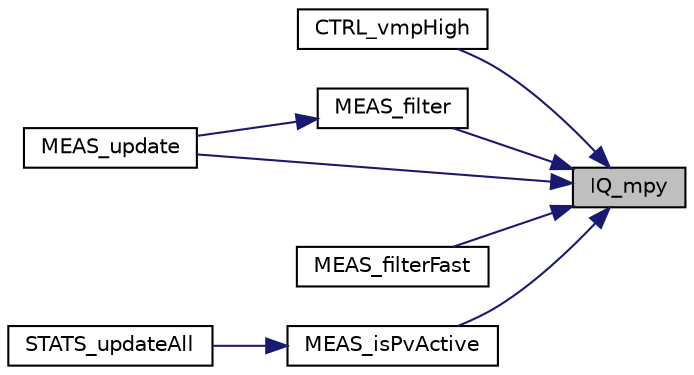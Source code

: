 digraph "IQ_mpy"
{
 // LATEX_PDF_SIZE
  edge [fontname="Helvetica",fontsize="10",labelfontname="Helvetica",labelfontsize="10"];
  node [fontname="Helvetica",fontsize="10",shape=record];
  rankdir="RL";
  Node1 [label="IQ_mpy",height=0.2,width=0.4,color="black", fillcolor="grey75", style="filled", fontcolor="black",tooltip="#include <msp430x24x.h>"];
  Node1 -> Node2 [dir="back",color="midnightblue",fontsize="10",style="solid"];
  Node2 [label="CTRL_vmpHigh",height=0.2,width=0.4,color="black", fillcolor="white", style="filled",URL="$ctrl_8h.html#aa4bac94dced262e199b4cd8cf8eaceb4",tooltip=" "];
  Node1 -> Node3 [dir="back",color="midnightblue",fontsize="10",style="solid"];
  Node3 [label="MEAS_filter",height=0.2,width=0.4,color="black", fillcolor="white", style="filled",URL="$meas_8h.html#a4b81997899bac7a3ca87fee7a2ded013",tooltip=" "];
  Node3 -> Node4 [dir="back",color="midnightblue",fontsize="10",style="solid"];
  Node4 [label="MEAS_update",height=0.2,width=0.4,color="black", fillcolor="white", style="filled",URL="$meas_8h.html#a82ac7713a91b1e286080c10e1776d2f8",tooltip=" "];
  Node1 -> Node5 [dir="back",color="midnightblue",fontsize="10",style="solid"];
  Node5 [label="MEAS_filterFast",height=0.2,width=0.4,color="black", fillcolor="white", style="filled",URL="$meas_8h.html#ab9db9c93546f4aad441d6616aea60dab",tooltip=" "];
  Node1 -> Node6 [dir="back",color="midnightblue",fontsize="10",style="solid"];
  Node6 [label="MEAS_isPvActive",height=0.2,width=0.4,color="black", fillcolor="white", style="filled",URL="$meas_8h.html#a4eddadca6822d26b55b25a6887b8d511",tooltip=" "];
  Node6 -> Node7 [dir="back",color="midnightblue",fontsize="10",style="solid"];
  Node7 [label="STATS_updateAll",height=0.2,width=0.4,color="black", fillcolor="white", style="filled",URL="$stats_8h.html#a11d1cf210e15ff93f9a8521ae9aed541",tooltip=" "];
  Node1 -> Node4 [dir="back",color="midnightblue",fontsize="10",style="solid"];
}
